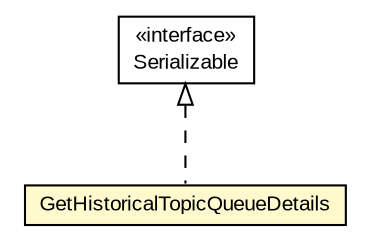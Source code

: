 #!/usr/local/bin/dot
#
# Class diagram 
# Generated by UMLGraph version R5_6-24-gf6e263 (http://www.umlgraph.org/)
#

digraph G {
	edge [fontname="arial",fontsize=10,labelfontname="arial",labelfontsize=10];
	node [fontname="arial",fontsize=10,shape=plaintext];
	nodesep=0.25;
	ranksep=0.5;
	// org.miloss.fgsms.services.interfaces.dataaccessservice.GetHistoricalTopicQueueDetails
	c157882 [label=<<table title="org.miloss.fgsms.services.interfaces.dataaccessservice.GetHistoricalTopicQueueDetails" border="0" cellborder="1" cellspacing="0" cellpadding="2" port="p" bgcolor="lemonChiffon" href="./GetHistoricalTopicQueueDetails.html">
		<tr><td><table border="0" cellspacing="0" cellpadding="1">
<tr><td align="center" balign="center"> GetHistoricalTopicQueueDetails </td></tr>
		</table></td></tr>
		</table>>, URL="./GetHistoricalTopicQueueDetails.html", fontname="arial", fontcolor="black", fontsize=10.0];
	//org.miloss.fgsms.services.interfaces.dataaccessservice.GetHistoricalTopicQueueDetails implements java.io.Serializable
	c158358:p -> c157882:p [dir=back,arrowtail=empty,style=dashed];
	// java.io.Serializable
	c158358 [label=<<table title="java.io.Serializable" border="0" cellborder="1" cellspacing="0" cellpadding="2" port="p" href="http://java.sun.com/j2se/1.4.2/docs/api/java/io/Serializable.html">
		<tr><td><table border="0" cellspacing="0" cellpadding="1">
<tr><td align="center" balign="center"> &#171;interface&#187; </td></tr>
<tr><td align="center" balign="center"> Serializable </td></tr>
		</table></td></tr>
		</table>>, URL="http://java.sun.com/j2se/1.4.2/docs/api/java/io/Serializable.html", fontname="arial", fontcolor="black", fontsize=10.0];
}

